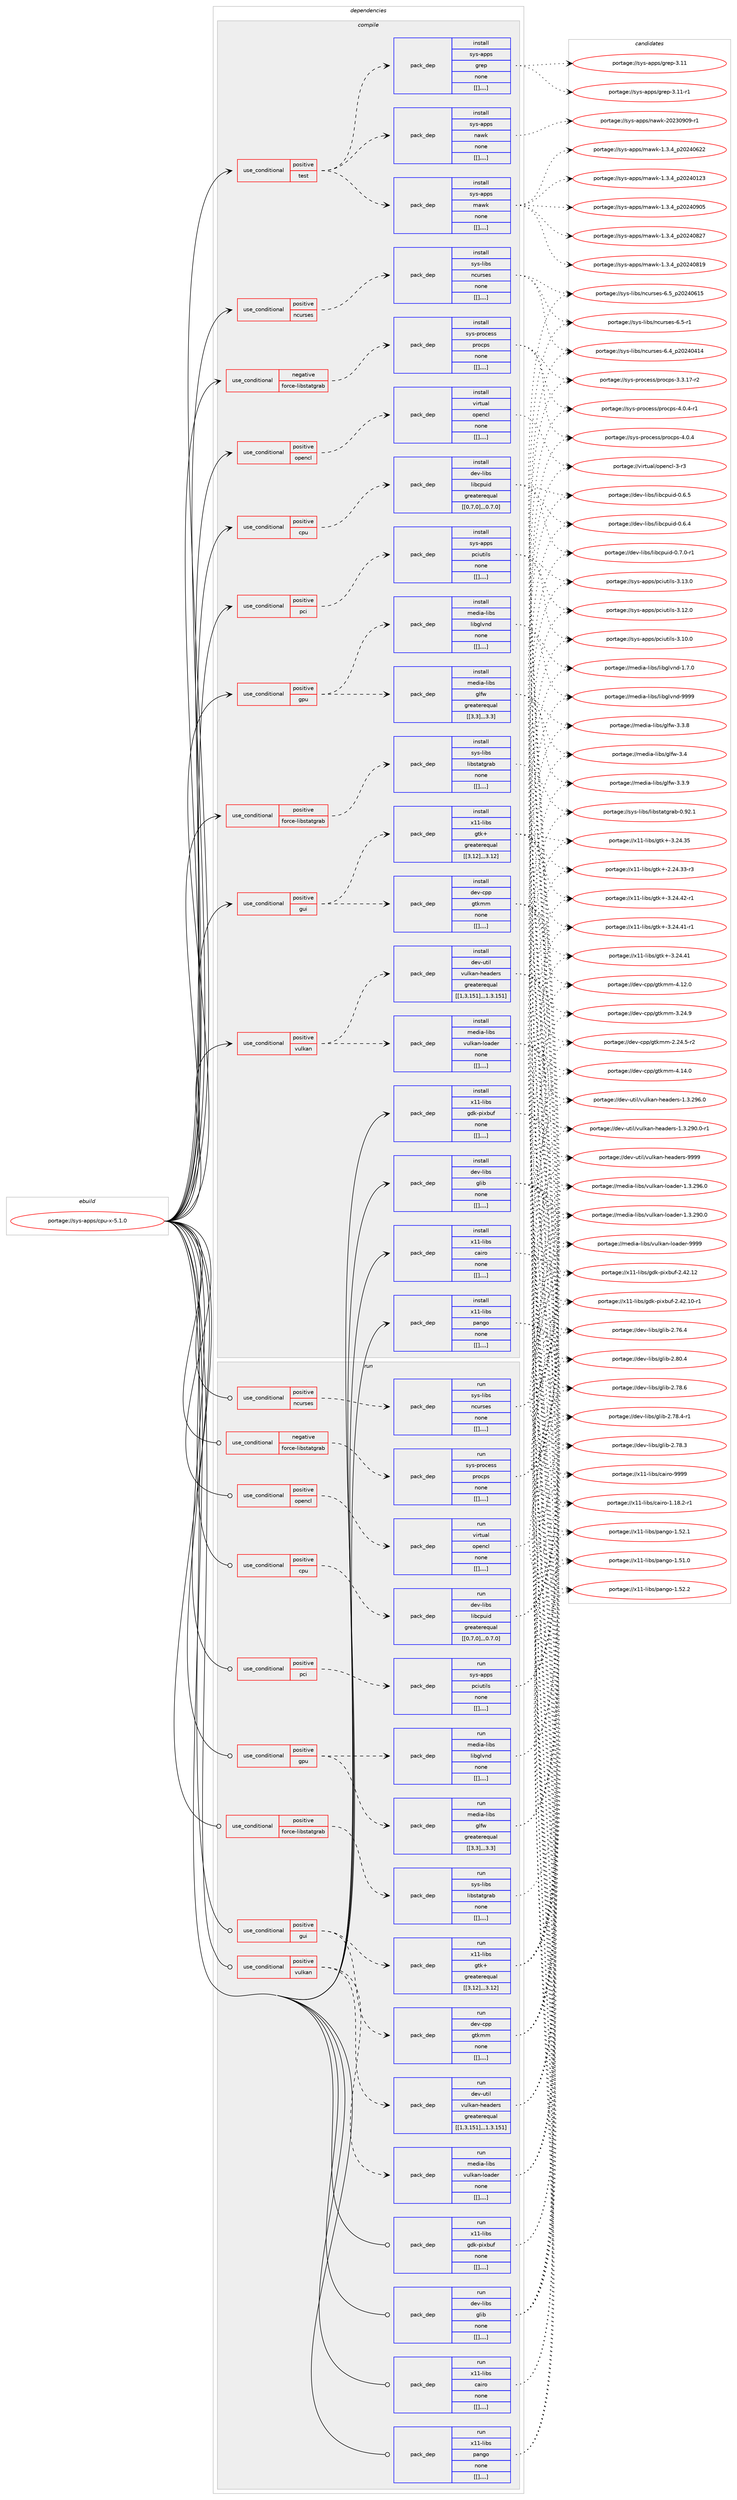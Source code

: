 digraph prolog {

# *************
# Graph options
# *************

newrank=true;
concentrate=true;
compound=true;
graph [rankdir=LR,fontname=Helvetica,fontsize=10,ranksep=1.5];#, ranksep=2.5, nodesep=0.2];
edge  [arrowhead=vee];
node  [fontname=Helvetica,fontsize=10];

# **********
# The ebuild
# **********

subgraph cluster_leftcol {
color=gray;
label=<<i>ebuild</i>>;
id [label="portage://sys-apps/cpu-x-5.1.0", color=red, width=4, href="../sys-apps/cpu-x-5.1.0.svg"];
}

# ****************
# The dependencies
# ****************

subgraph cluster_midcol {
color=gray;
label=<<i>dependencies</i>>;
subgraph cluster_compile {
fillcolor="#eeeeee";
style=filled;
label=<<i>compile</i>>;
subgraph cond223 {
dependency1030 [label=<<TABLE BORDER="0" CELLBORDER="1" CELLSPACING="0" CELLPADDING="4"><TR><TD ROWSPAN="3" CELLPADDING="10">use_conditional</TD></TR><TR><TD>negative</TD></TR><TR><TD>force-libstatgrab</TD></TR></TABLE>>, shape=none, color=red];
subgraph pack802 {
dependency1031 [label=<<TABLE BORDER="0" CELLBORDER="1" CELLSPACING="0" CELLPADDING="4" WIDTH="220"><TR><TD ROWSPAN="6" CELLPADDING="30">pack_dep</TD></TR><TR><TD WIDTH="110">install</TD></TR><TR><TD>sys-process</TD></TR><TR><TD>procps</TD></TR><TR><TD>none</TD></TR><TR><TD>[[],,,,]</TD></TR></TABLE>>, shape=none, color=blue];
}
dependency1030:e -> dependency1031:w [weight=20,style="dashed",arrowhead="vee"];
}
id:e -> dependency1030:w [weight=20,style="solid",arrowhead="vee"];
subgraph cond224 {
dependency1032 [label=<<TABLE BORDER="0" CELLBORDER="1" CELLSPACING="0" CELLPADDING="4"><TR><TD ROWSPAN="3" CELLPADDING="10">use_conditional</TD></TR><TR><TD>positive</TD></TR><TR><TD>cpu</TD></TR></TABLE>>, shape=none, color=red];
subgraph pack803 {
dependency1033 [label=<<TABLE BORDER="0" CELLBORDER="1" CELLSPACING="0" CELLPADDING="4" WIDTH="220"><TR><TD ROWSPAN="6" CELLPADDING="30">pack_dep</TD></TR><TR><TD WIDTH="110">install</TD></TR><TR><TD>dev-libs</TD></TR><TR><TD>libcpuid</TD></TR><TR><TD>greaterequal</TD></TR><TR><TD>[[0,7,0],,,0.7.0]</TD></TR></TABLE>>, shape=none, color=blue];
}
dependency1032:e -> dependency1033:w [weight=20,style="dashed",arrowhead="vee"];
}
id:e -> dependency1032:w [weight=20,style="solid",arrowhead="vee"];
subgraph cond225 {
dependency1034 [label=<<TABLE BORDER="0" CELLBORDER="1" CELLSPACING="0" CELLPADDING="4"><TR><TD ROWSPAN="3" CELLPADDING="10">use_conditional</TD></TR><TR><TD>positive</TD></TR><TR><TD>force-libstatgrab</TD></TR></TABLE>>, shape=none, color=red];
subgraph pack804 {
dependency1035 [label=<<TABLE BORDER="0" CELLBORDER="1" CELLSPACING="0" CELLPADDING="4" WIDTH="220"><TR><TD ROWSPAN="6" CELLPADDING="30">pack_dep</TD></TR><TR><TD WIDTH="110">install</TD></TR><TR><TD>sys-libs</TD></TR><TR><TD>libstatgrab</TD></TR><TR><TD>none</TD></TR><TR><TD>[[],,,,]</TD></TR></TABLE>>, shape=none, color=blue];
}
dependency1034:e -> dependency1035:w [weight=20,style="dashed",arrowhead="vee"];
}
id:e -> dependency1034:w [weight=20,style="solid",arrowhead="vee"];
subgraph cond227 {
dependency1038 [label=<<TABLE BORDER="0" CELLBORDER="1" CELLSPACING="0" CELLPADDING="4"><TR><TD ROWSPAN="3" CELLPADDING="10">use_conditional</TD></TR><TR><TD>positive</TD></TR><TR><TD>gpu</TD></TR></TABLE>>, shape=none, color=red];
subgraph pack806 {
dependency1039 [label=<<TABLE BORDER="0" CELLBORDER="1" CELLSPACING="0" CELLPADDING="4" WIDTH="220"><TR><TD ROWSPAN="6" CELLPADDING="30">pack_dep</TD></TR><TR><TD WIDTH="110">install</TD></TR><TR><TD>media-libs</TD></TR><TR><TD>glfw</TD></TR><TR><TD>greaterequal</TD></TR><TR><TD>[[3,3],,,3.3]</TD></TR></TABLE>>, shape=none, color=blue];
}
dependency1038:e -> dependency1039:w [weight=20,style="dashed",arrowhead="vee"];
subgraph pack807 {
dependency1041 [label=<<TABLE BORDER="0" CELLBORDER="1" CELLSPACING="0" CELLPADDING="4" WIDTH="220"><TR><TD ROWSPAN="6" CELLPADDING="30">pack_dep</TD></TR><TR><TD WIDTH="110">install</TD></TR><TR><TD>media-libs</TD></TR><TR><TD>libglvnd</TD></TR><TR><TD>none</TD></TR><TR><TD>[[],,,,]</TD></TR></TABLE>>, shape=none, color=blue];
}
dependency1038:e -> dependency1041:w [weight=20,style="dashed",arrowhead="vee"];
}
id:e -> dependency1038:w [weight=20,style="solid",arrowhead="vee"];
subgraph cond229 {
dependency1045 [label=<<TABLE BORDER="0" CELLBORDER="1" CELLSPACING="0" CELLPADDING="4"><TR><TD ROWSPAN="3" CELLPADDING="10">use_conditional</TD></TR><TR><TD>positive</TD></TR><TR><TD>gui</TD></TR></TABLE>>, shape=none, color=red];
subgraph pack811 {
dependency1046 [label=<<TABLE BORDER="0" CELLBORDER="1" CELLSPACING="0" CELLPADDING="4" WIDTH="220"><TR><TD ROWSPAN="6" CELLPADDING="30">pack_dep</TD></TR><TR><TD WIDTH="110">install</TD></TR><TR><TD>dev-cpp</TD></TR><TR><TD>gtkmm</TD></TR><TR><TD>none</TD></TR><TR><TD>[[],,,,]</TD></TR></TABLE>>, shape=none, color=blue];
}
dependency1045:e -> dependency1046:w [weight=20,style="dashed",arrowhead="vee"];
subgraph pack814 {
dependency1049 [label=<<TABLE BORDER="0" CELLBORDER="1" CELLSPACING="0" CELLPADDING="4" WIDTH="220"><TR><TD ROWSPAN="6" CELLPADDING="30">pack_dep</TD></TR><TR><TD WIDTH="110">install</TD></TR><TR><TD>x11-libs</TD></TR><TR><TD>gtk+</TD></TR><TR><TD>greaterequal</TD></TR><TR><TD>[[3,12],,,3.12]</TD></TR></TABLE>>, shape=none, color=blue];
}
dependency1045:e -> dependency1049:w [weight=20,style="dashed",arrowhead="vee"];
}
id:e -> dependency1045:w [weight=20,style="solid",arrowhead="vee"];
subgraph cond231 {
dependency1052 [label=<<TABLE BORDER="0" CELLBORDER="1" CELLSPACING="0" CELLPADDING="4"><TR><TD ROWSPAN="3" CELLPADDING="10">use_conditional</TD></TR><TR><TD>positive</TD></TR><TR><TD>ncurses</TD></TR></TABLE>>, shape=none, color=red];
subgraph pack817 {
dependency1054 [label=<<TABLE BORDER="0" CELLBORDER="1" CELLSPACING="0" CELLPADDING="4" WIDTH="220"><TR><TD ROWSPAN="6" CELLPADDING="30">pack_dep</TD></TR><TR><TD WIDTH="110">install</TD></TR><TR><TD>sys-libs</TD></TR><TR><TD>ncurses</TD></TR><TR><TD>none</TD></TR><TR><TD>[[],,,,]</TD></TR></TABLE>>, shape=none, color=blue];
}
dependency1052:e -> dependency1054:w [weight=20,style="dashed",arrowhead="vee"];
}
id:e -> dependency1052:w [weight=20,style="solid",arrowhead="vee"];
subgraph cond234 {
dependency1058 [label=<<TABLE BORDER="0" CELLBORDER="1" CELLSPACING="0" CELLPADDING="4"><TR><TD ROWSPAN="3" CELLPADDING="10">use_conditional</TD></TR><TR><TD>positive</TD></TR><TR><TD>opencl</TD></TR></TABLE>>, shape=none, color=red];
subgraph pack820 {
dependency1060 [label=<<TABLE BORDER="0" CELLBORDER="1" CELLSPACING="0" CELLPADDING="4" WIDTH="220"><TR><TD ROWSPAN="6" CELLPADDING="30">pack_dep</TD></TR><TR><TD WIDTH="110">install</TD></TR><TR><TD>virtual</TD></TR><TR><TD>opencl</TD></TR><TR><TD>none</TD></TR><TR><TD>[[],,,,]</TD></TR></TABLE>>, shape=none, color=blue];
}
dependency1058:e -> dependency1060:w [weight=20,style="dashed",arrowhead="vee"];
}
id:e -> dependency1058:w [weight=20,style="solid",arrowhead="vee"];
subgraph cond235 {
dependency1062 [label=<<TABLE BORDER="0" CELLBORDER="1" CELLSPACING="0" CELLPADDING="4"><TR><TD ROWSPAN="3" CELLPADDING="10">use_conditional</TD></TR><TR><TD>positive</TD></TR><TR><TD>pci</TD></TR></TABLE>>, shape=none, color=red];
subgraph pack822 {
dependency1063 [label=<<TABLE BORDER="0" CELLBORDER="1" CELLSPACING="0" CELLPADDING="4" WIDTH="220"><TR><TD ROWSPAN="6" CELLPADDING="30">pack_dep</TD></TR><TR><TD WIDTH="110">install</TD></TR><TR><TD>sys-apps</TD></TR><TR><TD>pciutils</TD></TR><TR><TD>none</TD></TR><TR><TD>[[],,,,]</TD></TR></TABLE>>, shape=none, color=blue];
}
dependency1062:e -> dependency1063:w [weight=20,style="dashed",arrowhead="vee"];
}
id:e -> dependency1062:w [weight=20,style="solid",arrowhead="vee"];
subgraph cond237 {
dependency1067 [label=<<TABLE BORDER="0" CELLBORDER="1" CELLSPACING="0" CELLPADDING="4"><TR><TD ROWSPAN="3" CELLPADDING="10">use_conditional</TD></TR><TR><TD>positive</TD></TR><TR><TD>test</TD></TR></TABLE>>, shape=none, color=red];
subgraph pack825 {
dependency1069 [label=<<TABLE BORDER="0" CELLBORDER="1" CELLSPACING="0" CELLPADDING="4" WIDTH="220"><TR><TD ROWSPAN="6" CELLPADDING="30">pack_dep</TD></TR><TR><TD WIDTH="110">install</TD></TR><TR><TD>sys-apps</TD></TR><TR><TD>grep</TD></TR><TR><TD>none</TD></TR><TR><TD>[[],,,,]</TD></TR></TABLE>>, shape=none, color=blue];
}
dependency1067:e -> dependency1069:w [weight=20,style="dashed",arrowhead="vee"];
subgraph pack827 {
dependency1070 [label=<<TABLE BORDER="0" CELLBORDER="1" CELLSPACING="0" CELLPADDING="4" WIDTH="220"><TR><TD ROWSPAN="6" CELLPADDING="30">pack_dep</TD></TR><TR><TD WIDTH="110">install</TD></TR><TR><TD>sys-apps</TD></TR><TR><TD>mawk</TD></TR><TR><TD>none</TD></TR><TR><TD>[[],,,,]</TD></TR></TABLE>>, shape=none, color=blue];
}
dependency1067:e -> dependency1070:w [weight=20,style="dashed",arrowhead="vee"];
subgraph pack828 {
dependency1071 [label=<<TABLE BORDER="0" CELLBORDER="1" CELLSPACING="0" CELLPADDING="4" WIDTH="220"><TR><TD ROWSPAN="6" CELLPADDING="30">pack_dep</TD></TR><TR><TD WIDTH="110">install</TD></TR><TR><TD>sys-apps</TD></TR><TR><TD>nawk</TD></TR><TR><TD>none</TD></TR><TR><TD>[[],,,,]</TD></TR></TABLE>>, shape=none, color=blue];
}
dependency1067:e -> dependency1071:w [weight=20,style="dashed",arrowhead="vee"];
}
id:e -> dependency1067:w [weight=20,style="solid",arrowhead="vee"];
subgraph cond238 {
dependency1072 [label=<<TABLE BORDER="0" CELLBORDER="1" CELLSPACING="0" CELLPADDING="4"><TR><TD ROWSPAN="3" CELLPADDING="10">use_conditional</TD></TR><TR><TD>positive</TD></TR><TR><TD>vulkan</TD></TR></TABLE>>, shape=none, color=red];
subgraph pack829 {
dependency1073 [label=<<TABLE BORDER="0" CELLBORDER="1" CELLSPACING="0" CELLPADDING="4" WIDTH="220"><TR><TD ROWSPAN="6" CELLPADDING="30">pack_dep</TD></TR><TR><TD WIDTH="110">install</TD></TR><TR><TD>media-libs</TD></TR><TR><TD>vulkan-loader</TD></TR><TR><TD>none</TD></TR><TR><TD>[[],,,,]</TD></TR></TABLE>>, shape=none, color=blue];
}
dependency1072:e -> dependency1073:w [weight=20,style="dashed",arrowhead="vee"];
subgraph pack830 {
dependency1074 [label=<<TABLE BORDER="0" CELLBORDER="1" CELLSPACING="0" CELLPADDING="4" WIDTH="220"><TR><TD ROWSPAN="6" CELLPADDING="30">pack_dep</TD></TR><TR><TD WIDTH="110">install</TD></TR><TR><TD>dev-util</TD></TR><TR><TD>vulkan-headers</TD></TR><TR><TD>greaterequal</TD></TR><TR><TD>[[1,3,151],,,1.3.151]</TD></TR></TABLE>>, shape=none, color=blue];
}
dependency1072:e -> dependency1074:w [weight=20,style="dashed",arrowhead="vee"];
}
id:e -> dependency1072:w [weight=20,style="solid",arrowhead="vee"];
subgraph pack831 {
dependency1075 [label=<<TABLE BORDER="0" CELLBORDER="1" CELLSPACING="0" CELLPADDING="4" WIDTH="220"><TR><TD ROWSPAN="6" CELLPADDING="30">pack_dep</TD></TR><TR><TD WIDTH="110">install</TD></TR><TR><TD>dev-libs</TD></TR><TR><TD>glib</TD></TR><TR><TD>none</TD></TR><TR><TD>[[],,,,]</TD></TR></TABLE>>, shape=none, color=blue];
}
id:e -> dependency1075:w [weight=20,style="solid",arrowhead="vee"];
subgraph pack832 {
dependency1076 [label=<<TABLE BORDER="0" CELLBORDER="1" CELLSPACING="0" CELLPADDING="4" WIDTH="220"><TR><TD ROWSPAN="6" CELLPADDING="30">pack_dep</TD></TR><TR><TD WIDTH="110">install</TD></TR><TR><TD>x11-libs</TD></TR><TR><TD>cairo</TD></TR><TR><TD>none</TD></TR><TR><TD>[[],,,,]</TD></TR></TABLE>>, shape=none, color=blue];
}
id:e -> dependency1076:w [weight=20,style="solid",arrowhead="vee"];
subgraph pack834 {
dependency1078 [label=<<TABLE BORDER="0" CELLBORDER="1" CELLSPACING="0" CELLPADDING="4" WIDTH="220"><TR><TD ROWSPAN="6" CELLPADDING="30">pack_dep</TD></TR><TR><TD WIDTH="110">install</TD></TR><TR><TD>x11-libs</TD></TR><TR><TD>gdk-pixbuf</TD></TR><TR><TD>none</TD></TR><TR><TD>[[],,,,]</TD></TR></TABLE>>, shape=none, color=blue];
}
id:e -> dependency1078:w [weight=20,style="solid",arrowhead="vee"];
subgraph pack835 {
dependency1079 [label=<<TABLE BORDER="0" CELLBORDER="1" CELLSPACING="0" CELLPADDING="4" WIDTH="220"><TR><TD ROWSPAN="6" CELLPADDING="30">pack_dep</TD></TR><TR><TD WIDTH="110">install</TD></TR><TR><TD>x11-libs</TD></TR><TR><TD>pango</TD></TR><TR><TD>none</TD></TR><TR><TD>[[],,,,]</TD></TR></TABLE>>, shape=none, color=blue];
}
id:e -> dependency1079:w [weight=20,style="solid",arrowhead="vee"];
}
subgraph cluster_compileandrun {
fillcolor="#eeeeee";
style=filled;
label=<<i>compile and run</i>>;
}
subgraph cluster_run {
fillcolor="#eeeeee";
style=filled;
label=<<i>run</i>>;
subgraph cond239 {
dependency1081 [label=<<TABLE BORDER="0" CELLBORDER="1" CELLSPACING="0" CELLPADDING="4"><TR><TD ROWSPAN="3" CELLPADDING="10">use_conditional</TD></TR><TR><TD>negative</TD></TR><TR><TD>force-libstatgrab</TD></TR></TABLE>>, shape=none, color=red];
subgraph pack837 {
dependency1082 [label=<<TABLE BORDER="0" CELLBORDER="1" CELLSPACING="0" CELLPADDING="4" WIDTH="220"><TR><TD ROWSPAN="6" CELLPADDING="30">pack_dep</TD></TR><TR><TD WIDTH="110">run</TD></TR><TR><TD>sys-process</TD></TR><TR><TD>procps</TD></TR><TR><TD>none</TD></TR><TR><TD>[[],,,,]</TD></TR></TABLE>>, shape=none, color=blue];
}
dependency1081:e -> dependency1082:w [weight=20,style="dashed",arrowhead="vee"];
}
id:e -> dependency1081:w [weight=20,style="solid",arrowhead="odot"];
subgraph cond240 {
dependency1083 [label=<<TABLE BORDER="0" CELLBORDER="1" CELLSPACING="0" CELLPADDING="4"><TR><TD ROWSPAN="3" CELLPADDING="10">use_conditional</TD></TR><TR><TD>positive</TD></TR><TR><TD>cpu</TD></TR></TABLE>>, shape=none, color=red];
subgraph pack838 {
dependency1084 [label=<<TABLE BORDER="0" CELLBORDER="1" CELLSPACING="0" CELLPADDING="4" WIDTH="220"><TR><TD ROWSPAN="6" CELLPADDING="30">pack_dep</TD></TR><TR><TD WIDTH="110">run</TD></TR><TR><TD>dev-libs</TD></TR><TR><TD>libcpuid</TD></TR><TR><TD>greaterequal</TD></TR><TR><TD>[[0,7,0],,,0.7.0]</TD></TR></TABLE>>, shape=none, color=blue];
}
dependency1083:e -> dependency1084:w [weight=20,style="dashed",arrowhead="vee"];
}
id:e -> dependency1083:w [weight=20,style="solid",arrowhead="odot"];
subgraph cond241 {
dependency1085 [label=<<TABLE BORDER="0" CELLBORDER="1" CELLSPACING="0" CELLPADDING="4"><TR><TD ROWSPAN="3" CELLPADDING="10">use_conditional</TD></TR><TR><TD>positive</TD></TR><TR><TD>force-libstatgrab</TD></TR></TABLE>>, shape=none, color=red];
subgraph pack839 {
dependency1086 [label=<<TABLE BORDER="0" CELLBORDER="1" CELLSPACING="0" CELLPADDING="4" WIDTH="220"><TR><TD ROWSPAN="6" CELLPADDING="30">pack_dep</TD></TR><TR><TD WIDTH="110">run</TD></TR><TR><TD>sys-libs</TD></TR><TR><TD>libstatgrab</TD></TR><TR><TD>none</TD></TR><TR><TD>[[],,,,]</TD></TR></TABLE>>, shape=none, color=blue];
}
dependency1085:e -> dependency1086:w [weight=20,style="dashed",arrowhead="vee"];
}
id:e -> dependency1085:w [weight=20,style="solid",arrowhead="odot"];
subgraph cond242 {
dependency1087 [label=<<TABLE BORDER="0" CELLBORDER="1" CELLSPACING="0" CELLPADDING="4"><TR><TD ROWSPAN="3" CELLPADDING="10">use_conditional</TD></TR><TR><TD>positive</TD></TR><TR><TD>gpu</TD></TR></TABLE>>, shape=none, color=red];
subgraph pack840 {
dependency1088 [label=<<TABLE BORDER="0" CELLBORDER="1" CELLSPACING="0" CELLPADDING="4" WIDTH="220"><TR><TD ROWSPAN="6" CELLPADDING="30">pack_dep</TD></TR><TR><TD WIDTH="110">run</TD></TR><TR><TD>media-libs</TD></TR><TR><TD>glfw</TD></TR><TR><TD>greaterequal</TD></TR><TR><TD>[[3,3],,,3.3]</TD></TR></TABLE>>, shape=none, color=blue];
}
dependency1087:e -> dependency1088:w [weight=20,style="dashed",arrowhead="vee"];
subgraph pack841 {
dependency1089 [label=<<TABLE BORDER="0" CELLBORDER="1" CELLSPACING="0" CELLPADDING="4" WIDTH="220"><TR><TD ROWSPAN="6" CELLPADDING="30">pack_dep</TD></TR><TR><TD WIDTH="110">run</TD></TR><TR><TD>media-libs</TD></TR><TR><TD>libglvnd</TD></TR><TR><TD>none</TD></TR><TR><TD>[[],,,,]</TD></TR></TABLE>>, shape=none, color=blue];
}
dependency1087:e -> dependency1089:w [weight=20,style="dashed",arrowhead="vee"];
}
id:e -> dependency1087:w [weight=20,style="solid",arrowhead="odot"];
subgraph cond243 {
dependency1090 [label=<<TABLE BORDER="0" CELLBORDER="1" CELLSPACING="0" CELLPADDING="4"><TR><TD ROWSPAN="3" CELLPADDING="10">use_conditional</TD></TR><TR><TD>positive</TD></TR><TR><TD>gui</TD></TR></TABLE>>, shape=none, color=red];
subgraph pack842 {
dependency1091 [label=<<TABLE BORDER="0" CELLBORDER="1" CELLSPACING="0" CELLPADDING="4" WIDTH="220"><TR><TD ROWSPAN="6" CELLPADDING="30">pack_dep</TD></TR><TR><TD WIDTH="110">run</TD></TR><TR><TD>dev-cpp</TD></TR><TR><TD>gtkmm</TD></TR><TR><TD>none</TD></TR><TR><TD>[[],,,,]</TD></TR></TABLE>>, shape=none, color=blue];
}
dependency1090:e -> dependency1091:w [weight=20,style="dashed",arrowhead="vee"];
subgraph pack844 {
dependency1093 [label=<<TABLE BORDER="0" CELLBORDER="1" CELLSPACING="0" CELLPADDING="4" WIDTH="220"><TR><TD ROWSPAN="6" CELLPADDING="30">pack_dep</TD></TR><TR><TD WIDTH="110">run</TD></TR><TR><TD>x11-libs</TD></TR><TR><TD>gtk+</TD></TR><TR><TD>greaterequal</TD></TR><TR><TD>[[3,12],,,3.12]</TD></TR></TABLE>>, shape=none, color=blue];
}
dependency1090:e -> dependency1093:w [weight=20,style="dashed",arrowhead="vee"];
}
id:e -> dependency1090:w [weight=20,style="solid",arrowhead="odot"];
subgraph cond244 {
dependency1095 [label=<<TABLE BORDER="0" CELLBORDER="1" CELLSPACING="0" CELLPADDING="4"><TR><TD ROWSPAN="3" CELLPADDING="10">use_conditional</TD></TR><TR><TD>positive</TD></TR><TR><TD>ncurses</TD></TR></TABLE>>, shape=none, color=red];
subgraph pack847 {
dependency1096 [label=<<TABLE BORDER="0" CELLBORDER="1" CELLSPACING="0" CELLPADDING="4" WIDTH="220"><TR><TD ROWSPAN="6" CELLPADDING="30">pack_dep</TD></TR><TR><TD WIDTH="110">run</TD></TR><TR><TD>sys-libs</TD></TR><TR><TD>ncurses</TD></TR><TR><TD>none</TD></TR><TR><TD>[[],,,,]</TD></TR></TABLE>>, shape=none, color=blue];
}
dependency1095:e -> dependency1096:w [weight=20,style="dashed",arrowhead="vee"];
}
id:e -> dependency1095:w [weight=20,style="solid",arrowhead="odot"];
subgraph cond245 {
dependency1099 [label=<<TABLE BORDER="0" CELLBORDER="1" CELLSPACING="0" CELLPADDING="4"><TR><TD ROWSPAN="3" CELLPADDING="10">use_conditional</TD></TR><TR><TD>positive</TD></TR><TR><TD>opencl</TD></TR></TABLE>>, shape=none, color=red];
subgraph pack849 {
dependency1100 [label=<<TABLE BORDER="0" CELLBORDER="1" CELLSPACING="0" CELLPADDING="4" WIDTH="220"><TR><TD ROWSPAN="6" CELLPADDING="30">pack_dep</TD></TR><TR><TD WIDTH="110">run</TD></TR><TR><TD>virtual</TD></TR><TR><TD>opencl</TD></TR><TR><TD>none</TD></TR><TR><TD>[[],,,,]</TD></TR></TABLE>>, shape=none, color=blue];
}
dependency1099:e -> dependency1100:w [weight=20,style="dashed",arrowhead="vee"];
}
id:e -> dependency1099:w [weight=20,style="solid",arrowhead="odot"];
subgraph cond246 {
dependency1101 [label=<<TABLE BORDER="0" CELLBORDER="1" CELLSPACING="0" CELLPADDING="4"><TR><TD ROWSPAN="3" CELLPADDING="10">use_conditional</TD></TR><TR><TD>positive</TD></TR><TR><TD>pci</TD></TR></TABLE>>, shape=none, color=red];
subgraph pack850 {
dependency1102 [label=<<TABLE BORDER="0" CELLBORDER="1" CELLSPACING="0" CELLPADDING="4" WIDTH="220"><TR><TD ROWSPAN="6" CELLPADDING="30">pack_dep</TD></TR><TR><TD WIDTH="110">run</TD></TR><TR><TD>sys-apps</TD></TR><TR><TD>pciutils</TD></TR><TR><TD>none</TD></TR><TR><TD>[[],,,,]</TD></TR></TABLE>>, shape=none, color=blue];
}
dependency1101:e -> dependency1102:w [weight=20,style="dashed",arrowhead="vee"];
}
id:e -> dependency1101:w [weight=20,style="solid",arrowhead="odot"];
subgraph cond247 {
dependency1103 [label=<<TABLE BORDER="0" CELLBORDER="1" CELLSPACING="0" CELLPADDING="4"><TR><TD ROWSPAN="3" CELLPADDING="10">use_conditional</TD></TR><TR><TD>positive</TD></TR><TR><TD>vulkan</TD></TR></TABLE>>, shape=none, color=red];
subgraph pack851 {
dependency1105 [label=<<TABLE BORDER="0" CELLBORDER="1" CELLSPACING="0" CELLPADDING="4" WIDTH="220"><TR><TD ROWSPAN="6" CELLPADDING="30">pack_dep</TD></TR><TR><TD WIDTH="110">run</TD></TR><TR><TD>media-libs</TD></TR><TR><TD>vulkan-loader</TD></TR><TR><TD>none</TD></TR><TR><TD>[[],,,,]</TD></TR></TABLE>>, shape=none, color=blue];
}
dependency1103:e -> dependency1105:w [weight=20,style="dashed",arrowhead="vee"];
subgraph pack853 {
dependency1107 [label=<<TABLE BORDER="0" CELLBORDER="1" CELLSPACING="0" CELLPADDING="4" WIDTH="220"><TR><TD ROWSPAN="6" CELLPADDING="30">pack_dep</TD></TR><TR><TD WIDTH="110">run</TD></TR><TR><TD>dev-util</TD></TR><TR><TD>vulkan-headers</TD></TR><TR><TD>greaterequal</TD></TR><TR><TD>[[1,3,151],,,1.3.151]</TD></TR></TABLE>>, shape=none, color=blue];
}
dependency1103:e -> dependency1107:w [weight=20,style="dashed",arrowhead="vee"];
}
id:e -> dependency1103:w [weight=20,style="solid",arrowhead="odot"];
subgraph pack855 {
dependency1110 [label=<<TABLE BORDER="0" CELLBORDER="1" CELLSPACING="0" CELLPADDING="4" WIDTH="220"><TR><TD ROWSPAN="6" CELLPADDING="30">pack_dep</TD></TR><TR><TD WIDTH="110">run</TD></TR><TR><TD>dev-libs</TD></TR><TR><TD>glib</TD></TR><TR><TD>none</TD></TR><TR><TD>[[],,,,]</TD></TR></TABLE>>, shape=none, color=blue];
}
id:e -> dependency1110:w [weight=20,style="solid",arrowhead="odot"];
subgraph pack858 {
dependency1115 [label=<<TABLE BORDER="0" CELLBORDER="1" CELLSPACING="0" CELLPADDING="4" WIDTH="220"><TR><TD ROWSPAN="6" CELLPADDING="30">pack_dep</TD></TR><TR><TD WIDTH="110">run</TD></TR><TR><TD>x11-libs</TD></TR><TR><TD>cairo</TD></TR><TR><TD>none</TD></TR><TR><TD>[[],,,,]</TD></TR></TABLE>>, shape=none, color=blue];
}
id:e -> dependency1115:w [weight=20,style="solid",arrowhead="odot"];
subgraph pack860 {
dependency1117 [label=<<TABLE BORDER="0" CELLBORDER="1" CELLSPACING="0" CELLPADDING="4" WIDTH="220"><TR><TD ROWSPAN="6" CELLPADDING="30">pack_dep</TD></TR><TR><TD WIDTH="110">run</TD></TR><TR><TD>x11-libs</TD></TR><TR><TD>gdk-pixbuf</TD></TR><TR><TD>none</TD></TR><TR><TD>[[],,,,]</TD></TR></TABLE>>, shape=none, color=blue];
}
id:e -> dependency1117:w [weight=20,style="solid",arrowhead="odot"];
subgraph pack863 {
dependency1121 [label=<<TABLE BORDER="0" CELLBORDER="1" CELLSPACING="0" CELLPADDING="4" WIDTH="220"><TR><TD ROWSPAN="6" CELLPADDING="30">pack_dep</TD></TR><TR><TD WIDTH="110">run</TD></TR><TR><TD>x11-libs</TD></TR><TR><TD>pango</TD></TR><TR><TD>none</TD></TR><TR><TD>[[],,,,]</TD></TR></TABLE>>, shape=none, color=blue];
}
id:e -> dependency1121:w [weight=20,style="solid",arrowhead="odot"];
}
}

# **************
# The candidates
# **************

subgraph cluster_choices {
rank=same;
color=gray;
label=<<i>candidates</i>>;

subgraph choice822 {
color=black;
nodesep=1;
choice115121115451121141119910111511547112114111991121154552464846524511449 [label="portage://sys-process/procps-4.0.4-r1", color=red, width=4,href="../sys-process/procps-4.0.4-r1.svg"];
choice11512111545112114111991011151154711211411199112115455246484652 [label="portage://sys-process/procps-4.0.4", color=red, width=4,href="../sys-process/procps-4.0.4.svg"];
choice11512111545112114111991011151154711211411199112115455146514649554511450 [label="portage://sys-process/procps-3.3.17-r2", color=red, width=4,href="../sys-process/procps-3.3.17-r2.svg"];
dependency1031:e -> choice115121115451121141119910111511547112114111991121154552464846524511449:w [style=dotted,weight="100"];
dependency1031:e -> choice11512111545112114111991011151154711211411199112115455246484652:w [style=dotted,weight="100"];
dependency1031:e -> choice11512111545112114111991011151154711211411199112115455146514649554511450:w [style=dotted,weight="100"];
}
subgraph choice824 {
color=black;
nodesep=1;
choice10010111845108105981154710810598991121171051004548465546484511449 [label="portage://dev-libs/libcpuid-0.7.0-r1", color=red, width=4,href="../dev-libs/libcpuid-0.7.0-r1.svg"];
choice1001011184510810598115471081059899112117105100454846544653 [label="portage://dev-libs/libcpuid-0.6.5", color=red, width=4,href="../dev-libs/libcpuid-0.6.5.svg"];
choice1001011184510810598115471081059899112117105100454846544652 [label="portage://dev-libs/libcpuid-0.6.4", color=red, width=4,href="../dev-libs/libcpuid-0.6.4.svg"];
dependency1033:e -> choice10010111845108105981154710810598991121171051004548465546484511449:w [style=dotted,weight="100"];
dependency1033:e -> choice1001011184510810598115471081059899112117105100454846544653:w [style=dotted,weight="100"];
dependency1033:e -> choice1001011184510810598115471081059899112117105100454846544652:w [style=dotted,weight="100"];
}
subgraph choice826 {
color=black;
nodesep=1;
choice1151211154510810598115471081059811511697116103114979845484657504649 [label="portage://sys-libs/libstatgrab-0.92.1", color=red, width=4,href="../sys-libs/libstatgrab-0.92.1.svg"];
dependency1035:e -> choice1151211154510810598115471081059811511697116103114979845484657504649:w [style=dotted,weight="100"];
}
subgraph choice828 {
color=black;
nodesep=1;
choice1091011001059745108105981154710310810211945514652 [label="portage://media-libs/glfw-3.4", color=red, width=4,href="../media-libs/glfw-3.4.svg"];
choice10910110010597451081059811547103108102119455146514657 [label="portage://media-libs/glfw-3.3.9", color=red, width=4,href="../media-libs/glfw-3.3.9.svg"];
choice10910110010597451081059811547103108102119455146514656 [label="portage://media-libs/glfw-3.3.8", color=red, width=4,href="../media-libs/glfw-3.3.8.svg"];
dependency1039:e -> choice1091011001059745108105981154710310810211945514652:w [style=dotted,weight="100"];
dependency1039:e -> choice10910110010597451081059811547103108102119455146514657:w [style=dotted,weight="100"];
dependency1039:e -> choice10910110010597451081059811547103108102119455146514656:w [style=dotted,weight="100"];
}
subgraph choice830 {
color=black;
nodesep=1;
choice10910110010597451081059811547108105981031081181101004557575757 [label="portage://media-libs/libglvnd-9999", color=red, width=4,href="../media-libs/libglvnd-9999.svg"];
choice1091011001059745108105981154710810598103108118110100454946554648 [label="portage://media-libs/libglvnd-1.7.0", color=red, width=4,href="../media-libs/libglvnd-1.7.0.svg"];
dependency1041:e -> choice10910110010597451081059811547108105981031081181101004557575757:w [style=dotted,weight="100"];
dependency1041:e -> choice1091011001059745108105981154710810598103108118110100454946554648:w [style=dotted,weight="100"];
}
subgraph choice832 {
color=black;
nodesep=1;
choice10010111845991121124710311610710910945524649524648 [label="portage://dev-cpp/gtkmm-4.14.0", color=red, width=4,href="../dev-cpp/gtkmm-4.14.0.svg"];
choice10010111845991121124710311610710910945524649504648 [label="portage://dev-cpp/gtkmm-4.12.0", color=red, width=4,href="../dev-cpp/gtkmm-4.12.0.svg"];
choice10010111845991121124710311610710910945514650524657 [label="portage://dev-cpp/gtkmm-3.24.9", color=red, width=4,href="../dev-cpp/gtkmm-3.24.9.svg"];
choice100101118459911211247103116107109109455046505246534511450 [label="portage://dev-cpp/gtkmm-2.24.5-r2", color=red, width=4,href="../dev-cpp/gtkmm-2.24.5-r2.svg"];
dependency1046:e -> choice10010111845991121124710311610710910945524649524648:w [style=dotted,weight="100"];
dependency1046:e -> choice10010111845991121124710311610710910945524649504648:w [style=dotted,weight="100"];
dependency1046:e -> choice10010111845991121124710311610710910945514650524657:w [style=dotted,weight="100"];
dependency1046:e -> choice100101118459911211247103116107109109455046505246534511450:w [style=dotted,weight="100"];
}
subgraph choice837 {
color=black;
nodesep=1;
choice12049494510810598115471031161074345514650524652504511449 [label="portage://x11-libs/gtk+-3.24.42-r1", color=red, width=4,href="../x11-libs/gtk+-3.24.42-r1.svg"];
choice12049494510810598115471031161074345514650524652494511449 [label="portage://x11-libs/gtk+-3.24.41-r1", color=red, width=4,href="../x11-libs/gtk+-3.24.41-r1.svg"];
choice1204949451081059811547103116107434551465052465249 [label="portage://x11-libs/gtk+-3.24.41", color=red, width=4,href="../x11-libs/gtk+-3.24.41.svg"];
choice1204949451081059811547103116107434551465052465153 [label="portage://x11-libs/gtk+-3.24.35", color=red, width=4,href="../x11-libs/gtk+-3.24.35.svg"];
choice12049494510810598115471031161074345504650524651514511451 [label="portage://x11-libs/gtk+-2.24.33-r3", color=red, width=4,href="../x11-libs/gtk+-2.24.33-r3.svg"];
dependency1049:e -> choice12049494510810598115471031161074345514650524652504511449:w [style=dotted,weight="100"];
dependency1049:e -> choice12049494510810598115471031161074345514650524652494511449:w [style=dotted,weight="100"];
dependency1049:e -> choice1204949451081059811547103116107434551465052465249:w [style=dotted,weight="100"];
dependency1049:e -> choice1204949451081059811547103116107434551465052465153:w [style=dotted,weight="100"];
dependency1049:e -> choice12049494510810598115471031161074345504650524651514511451:w [style=dotted,weight="100"];
}
subgraph choice845 {
color=black;
nodesep=1;
choice1151211154510810598115471109911711411510111545544653951125048505248544953 [label="portage://sys-libs/ncurses-6.5_p20240615", color=red, width=4,href="../sys-libs/ncurses-6.5_p20240615.svg"];
choice11512111545108105981154711099117114115101115455446534511449 [label="portage://sys-libs/ncurses-6.5-r1", color=red, width=4,href="../sys-libs/ncurses-6.5-r1.svg"];
choice1151211154510810598115471109911711411510111545544652951125048505248524952 [label="portage://sys-libs/ncurses-6.4_p20240414", color=red, width=4,href="../sys-libs/ncurses-6.4_p20240414.svg"];
dependency1054:e -> choice1151211154510810598115471109911711411510111545544653951125048505248544953:w [style=dotted,weight="100"];
dependency1054:e -> choice11512111545108105981154711099117114115101115455446534511449:w [style=dotted,weight="100"];
dependency1054:e -> choice1151211154510810598115471109911711411510111545544652951125048505248524952:w [style=dotted,weight="100"];
}
subgraph choice853 {
color=black;
nodesep=1;
choice11810511411611797108471111121011109910845514511451 [label="portage://virtual/opencl-3-r3", color=red, width=4,href="../virtual/opencl-3-r3.svg"];
dependency1060:e -> choice11810511411611797108471111121011109910845514511451:w [style=dotted,weight="100"];
}
subgraph choice855 {
color=black;
nodesep=1;
choice1151211154597112112115471129910511711610510811545514649514648 [label="portage://sys-apps/pciutils-3.13.0", color=red, width=4,href="../sys-apps/pciutils-3.13.0.svg"];
choice1151211154597112112115471129910511711610510811545514649504648 [label="portage://sys-apps/pciutils-3.12.0", color=red, width=4,href="../sys-apps/pciutils-3.12.0.svg"];
choice1151211154597112112115471129910511711610510811545514649484648 [label="portage://sys-apps/pciutils-3.10.0", color=red, width=4,href="../sys-apps/pciutils-3.10.0.svg"];
dependency1063:e -> choice1151211154597112112115471129910511711610510811545514649514648:w [style=dotted,weight="100"];
dependency1063:e -> choice1151211154597112112115471129910511711610510811545514649504648:w [style=dotted,weight="100"];
dependency1063:e -> choice1151211154597112112115471129910511711610510811545514649484648:w [style=dotted,weight="100"];
}
subgraph choice861 {
color=black;
nodesep=1;
choice11512111545971121121154710311410111245514649494511449 [label="portage://sys-apps/grep-3.11-r1", color=red, width=4,href="../sys-apps/grep-3.11-r1.svg"];
choice1151211154597112112115471031141011124551464949 [label="portage://sys-apps/grep-3.11", color=red, width=4,href="../sys-apps/grep-3.11.svg"];
dependency1069:e -> choice11512111545971121121154710311410111245514649494511449:w [style=dotted,weight="100"];
dependency1069:e -> choice1151211154597112112115471031141011124551464949:w [style=dotted,weight="100"];
}
subgraph choice862 {
color=black;
nodesep=1;
choice11512111545971121121154710997119107454946514652951125048505248574853 [label="portage://sys-apps/mawk-1.3.4_p20240905", color=red, width=4,href="../sys-apps/mawk-1.3.4_p20240905.svg"];
choice11512111545971121121154710997119107454946514652951125048505248565055 [label="portage://sys-apps/mawk-1.3.4_p20240827", color=red, width=4,href="../sys-apps/mawk-1.3.4_p20240827.svg"];
choice11512111545971121121154710997119107454946514652951125048505248564957 [label="portage://sys-apps/mawk-1.3.4_p20240819", color=red, width=4,href="../sys-apps/mawk-1.3.4_p20240819.svg"];
choice11512111545971121121154710997119107454946514652951125048505248545050 [label="portage://sys-apps/mawk-1.3.4_p20240622", color=red, width=4,href="../sys-apps/mawk-1.3.4_p20240622.svg"];
choice11512111545971121121154710997119107454946514652951125048505248495051 [label="portage://sys-apps/mawk-1.3.4_p20240123", color=red, width=4,href="../sys-apps/mawk-1.3.4_p20240123.svg"];
dependency1070:e -> choice11512111545971121121154710997119107454946514652951125048505248574853:w [style=dotted,weight="100"];
dependency1070:e -> choice11512111545971121121154710997119107454946514652951125048505248565055:w [style=dotted,weight="100"];
dependency1070:e -> choice11512111545971121121154710997119107454946514652951125048505248564957:w [style=dotted,weight="100"];
dependency1070:e -> choice11512111545971121121154710997119107454946514652951125048505248545050:w [style=dotted,weight="100"];
dependency1070:e -> choice11512111545971121121154710997119107454946514652951125048505248495051:w [style=dotted,weight="100"];
}
subgraph choice863 {
color=black;
nodesep=1;
choice115121115459711211211547110971191074550485051485748574511449 [label="portage://sys-apps/nawk-20230909-r1", color=red, width=4,href="../sys-apps/nawk-20230909-r1.svg"];
dependency1071:e -> choice115121115459711211211547110971191074550485051485748574511449:w [style=dotted,weight="100"];
}
subgraph choice864 {
color=black;
nodesep=1;
choice109101100105974510810598115471181171081079711045108111971001011144557575757 [label="portage://media-libs/vulkan-loader-9999", color=red, width=4,href="../media-libs/vulkan-loader-9999.svg"];
choice1091011001059745108105981154711811710810797110451081119710010111445494651465057544648 [label="portage://media-libs/vulkan-loader-1.3.296.0", color=red, width=4,href="../media-libs/vulkan-loader-1.3.296.0.svg"];
choice1091011001059745108105981154711811710810797110451081119710010111445494651465057484648 [label="portage://media-libs/vulkan-loader-1.3.290.0", color=red, width=4,href="../media-libs/vulkan-loader-1.3.290.0.svg"];
dependency1073:e -> choice109101100105974510810598115471181171081079711045108111971001011144557575757:w [style=dotted,weight="100"];
dependency1073:e -> choice1091011001059745108105981154711811710810797110451081119710010111445494651465057544648:w [style=dotted,weight="100"];
dependency1073:e -> choice1091011001059745108105981154711811710810797110451081119710010111445494651465057484648:w [style=dotted,weight="100"];
}
subgraph choice865 {
color=black;
nodesep=1;
choice10010111845117116105108471181171081079711045104101971001011141154557575757 [label="portage://dev-util/vulkan-headers-9999", color=red, width=4,href="../dev-util/vulkan-headers-9999.svg"];
choice100101118451171161051084711811710810797110451041019710010111411545494651465057544648 [label="portage://dev-util/vulkan-headers-1.3.296.0", color=red, width=4,href="../dev-util/vulkan-headers-1.3.296.0.svg"];
choice1001011184511711610510847118117108107971104510410197100101114115454946514650574846484511449 [label="portage://dev-util/vulkan-headers-1.3.290.0-r1", color=red, width=4,href="../dev-util/vulkan-headers-1.3.290.0-r1.svg"];
dependency1074:e -> choice10010111845117116105108471181171081079711045104101971001011141154557575757:w [style=dotted,weight="100"];
dependency1074:e -> choice100101118451171161051084711811710810797110451041019710010111411545494651465057544648:w [style=dotted,weight="100"];
dependency1074:e -> choice1001011184511711610510847118117108107971104510410197100101114115454946514650574846484511449:w [style=dotted,weight="100"];
}
subgraph choice866 {
color=black;
nodesep=1;
choice1001011184510810598115471031081059845504656484652 [label="portage://dev-libs/glib-2.80.4", color=red, width=4,href="../dev-libs/glib-2.80.4.svg"];
choice1001011184510810598115471031081059845504655564654 [label="portage://dev-libs/glib-2.78.6", color=red, width=4,href="../dev-libs/glib-2.78.6.svg"];
choice10010111845108105981154710310810598455046555646524511449 [label="portage://dev-libs/glib-2.78.4-r1", color=red, width=4,href="../dev-libs/glib-2.78.4-r1.svg"];
choice1001011184510810598115471031081059845504655564651 [label="portage://dev-libs/glib-2.78.3", color=red, width=4,href="../dev-libs/glib-2.78.3.svg"];
choice1001011184510810598115471031081059845504655544652 [label="portage://dev-libs/glib-2.76.4", color=red, width=4,href="../dev-libs/glib-2.76.4.svg"];
dependency1075:e -> choice1001011184510810598115471031081059845504656484652:w [style=dotted,weight="100"];
dependency1075:e -> choice1001011184510810598115471031081059845504655564654:w [style=dotted,weight="100"];
dependency1075:e -> choice10010111845108105981154710310810598455046555646524511449:w [style=dotted,weight="100"];
dependency1075:e -> choice1001011184510810598115471031081059845504655564651:w [style=dotted,weight="100"];
dependency1075:e -> choice1001011184510810598115471031081059845504655544652:w [style=dotted,weight="100"];
}
subgraph choice867 {
color=black;
nodesep=1;
choice120494945108105981154799971051141114557575757 [label="portage://x11-libs/cairo-9999", color=red, width=4,href="../x11-libs/cairo-9999.svg"];
choice12049494510810598115479997105114111454946495646504511449 [label="portage://x11-libs/cairo-1.18.2-r1", color=red, width=4,href="../x11-libs/cairo-1.18.2-r1.svg"];
dependency1076:e -> choice120494945108105981154799971051141114557575757:w [style=dotted,weight="100"];
dependency1076:e -> choice12049494510810598115479997105114111454946495646504511449:w [style=dotted,weight="100"];
}
subgraph choice868 {
color=black;
nodesep=1;
choice120494945108105981154710310010745112105120981171024550465250464950 [label="portage://x11-libs/gdk-pixbuf-2.42.12", color=red, width=4,href="../x11-libs/gdk-pixbuf-2.42.12.svg"];
choice1204949451081059811547103100107451121051209811710245504652504649484511449 [label="portage://x11-libs/gdk-pixbuf-2.42.10-r1", color=red, width=4,href="../x11-libs/gdk-pixbuf-2.42.10-r1.svg"];
dependency1078:e -> choice120494945108105981154710310010745112105120981171024550465250464950:w [style=dotted,weight="100"];
dependency1078:e -> choice1204949451081059811547103100107451121051209811710245504652504649484511449:w [style=dotted,weight="100"];
}
subgraph choice869 {
color=black;
nodesep=1;
choice12049494510810598115471129711010311145494653504650 [label="portage://x11-libs/pango-1.52.2", color=red, width=4,href="../x11-libs/pango-1.52.2.svg"];
choice12049494510810598115471129711010311145494653504649 [label="portage://x11-libs/pango-1.52.1", color=red, width=4,href="../x11-libs/pango-1.52.1.svg"];
choice12049494510810598115471129711010311145494653494648 [label="portage://x11-libs/pango-1.51.0", color=red, width=4,href="../x11-libs/pango-1.51.0.svg"];
dependency1079:e -> choice12049494510810598115471129711010311145494653504650:w [style=dotted,weight="100"];
dependency1079:e -> choice12049494510810598115471129711010311145494653504649:w [style=dotted,weight="100"];
dependency1079:e -> choice12049494510810598115471129711010311145494653494648:w [style=dotted,weight="100"];
}
subgraph choice870 {
color=black;
nodesep=1;
choice115121115451121141119910111511547112114111991121154552464846524511449 [label="portage://sys-process/procps-4.0.4-r1", color=red, width=4,href="../sys-process/procps-4.0.4-r1.svg"];
choice11512111545112114111991011151154711211411199112115455246484652 [label="portage://sys-process/procps-4.0.4", color=red, width=4,href="../sys-process/procps-4.0.4.svg"];
choice11512111545112114111991011151154711211411199112115455146514649554511450 [label="portage://sys-process/procps-3.3.17-r2", color=red, width=4,href="../sys-process/procps-3.3.17-r2.svg"];
dependency1082:e -> choice115121115451121141119910111511547112114111991121154552464846524511449:w [style=dotted,weight="100"];
dependency1082:e -> choice11512111545112114111991011151154711211411199112115455246484652:w [style=dotted,weight="100"];
dependency1082:e -> choice11512111545112114111991011151154711211411199112115455146514649554511450:w [style=dotted,weight="100"];
}
subgraph choice872 {
color=black;
nodesep=1;
choice10010111845108105981154710810598991121171051004548465546484511449 [label="portage://dev-libs/libcpuid-0.7.0-r1", color=red, width=4,href="../dev-libs/libcpuid-0.7.0-r1.svg"];
choice1001011184510810598115471081059899112117105100454846544653 [label="portage://dev-libs/libcpuid-0.6.5", color=red, width=4,href="../dev-libs/libcpuid-0.6.5.svg"];
choice1001011184510810598115471081059899112117105100454846544652 [label="portage://dev-libs/libcpuid-0.6.4", color=red, width=4,href="../dev-libs/libcpuid-0.6.4.svg"];
dependency1084:e -> choice10010111845108105981154710810598991121171051004548465546484511449:w [style=dotted,weight="100"];
dependency1084:e -> choice1001011184510810598115471081059899112117105100454846544653:w [style=dotted,weight="100"];
dependency1084:e -> choice1001011184510810598115471081059899112117105100454846544652:w [style=dotted,weight="100"];
}
subgraph choice873 {
color=black;
nodesep=1;
choice1151211154510810598115471081059811511697116103114979845484657504649 [label="portage://sys-libs/libstatgrab-0.92.1", color=red, width=4,href="../sys-libs/libstatgrab-0.92.1.svg"];
dependency1086:e -> choice1151211154510810598115471081059811511697116103114979845484657504649:w [style=dotted,weight="100"];
}
subgraph choice876 {
color=black;
nodesep=1;
choice1091011001059745108105981154710310810211945514652 [label="portage://media-libs/glfw-3.4", color=red, width=4,href="../media-libs/glfw-3.4.svg"];
choice10910110010597451081059811547103108102119455146514657 [label="portage://media-libs/glfw-3.3.9", color=red, width=4,href="../media-libs/glfw-3.3.9.svg"];
choice10910110010597451081059811547103108102119455146514656 [label="portage://media-libs/glfw-3.3.8", color=red, width=4,href="../media-libs/glfw-3.3.8.svg"];
dependency1088:e -> choice1091011001059745108105981154710310810211945514652:w [style=dotted,weight="100"];
dependency1088:e -> choice10910110010597451081059811547103108102119455146514657:w [style=dotted,weight="100"];
dependency1088:e -> choice10910110010597451081059811547103108102119455146514656:w [style=dotted,weight="100"];
}
subgraph choice878 {
color=black;
nodesep=1;
choice10910110010597451081059811547108105981031081181101004557575757 [label="portage://media-libs/libglvnd-9999", color=red, width=4,href="../media-libs/libglvnd-9999.svg"];
choice1091011001059745108105981154710810598103108118110100454946554648 [label="portage://media-libs/libglvnd-1.7.0", color=red, width=4,href="../media-libs/libglvnd-1.7.0.svg"];
dependency1089:e -> choice10910110010597451081059811547108105981031081181101004557575757:w [style=dotted,weight="100"];
dependency1089:e -> choice1091011001059745108105981154710810598103108118110100454946554648:w [style=dotted,weight="100"];
}
subgraph choice880 {
color=black;
nodesep=1;
choice10010111845991121124710311610710910945524649524648 [label="portage://dev-cpp/gtkmm-4.14.0", color=red, width=4,href="../dev-cpp/gtkmm-4.14.0.svg"];
choice10010111845991121124710311610710910945524649504648 [label="portage://dev-cpp/gtkmm-4.12.0", color=red, width=4,href="../dev-cpp/gtkmm-4.12.0.svg"];
choice10010111845991121124710311610710910945514650524657 [label="portage://dev-cpp/gtkmm-3.24.9", color=red, width=4,href="../dev-cpp/gtkmm-3.24.9.svg"];
choice100101118459911211247103116107109109455046505246534511450 [label="portage://dev-cpp/gtkmm-2.24.5-r2", color=red, width=4,href="../dev-cpp/gtkmm-2.24.5-r2.svg"];
dependency1091:e -> choice10010111845991121124710311610710910945524649524648:w [style=dotted,weight="100"];
dependency1091:e -> choice10010111845991121124710311610710910945524649504648:w [style=dotted,weight="100"];
dependency1091:e -> choice10010111845991121124710311610710910945514650524657:w [style=dotted,weight="100"];
dependency1091:e -> choice100101118459911211247103116107109109455046505246534511450:w [style=dotted,weight="100"];
}
subgraph choice881 {
color=black;
nodesep=1;
choice12049494510810598115471031161074345514650524652504511449 [label="portage://x11-libs/gtk+-3.24.42-r1", color=red, width=4,href="../x11-libs/gtk+-3.24.42-r1.svg"];
choice12049494510810598115471031161074345514650524652494511449 [label="portage://x11-libs/gtk+-3.24.41-r1", color=red, width=4,href="../x11-libs/gtk+-3.24.41-r1.svg"];
choice1204949451081059811547103116107434551465052465249 [label="portage://x11-libs/gtk+-3.24.41", color=red, width=4,href="../x11-libs/gtk+-3.24.41.svg"];
choice1204949451081059811547103116107434551465052465153 [label="portage://x11-libs/gtk+-3.24.35", color=red, width=4,href="../x11-libs/gtk+-3.24.35.svg"];
choice12049494510810598115471031161074345504650524651514511451 [label="portage://x11-libs/gtk+-2.24.33-r3", color=red, width=4,href="../x11-libs/gtk+-2.24.33-r3.svg"];
dependency1093:e -> choice12049494510810598115471031161074345514650524652504511449:w [style=dotted,weight="100"];
dependency1093:e -> choice12049494510810598115471031161074345514650524652494511449:w [style=dotted,weight="100"];
dependency1093:e -> choice1204949451081059811547103116107434551465052465249:w [style=dotted,weight="100"];
dependency1093:e -> choice1204949451081059811547103116107434551465052465153:w [style=dotted,weight="100"];
dependency1093:e -> choice12049494510810598115471031161074345504650524651514511451:w [style=dotted,weight="100"];
}
subgraph choice882 {
color=black;
nodesep=1;
choice1151211154510810598115471109911711411510111545544653951125048505248544953 [label="portage://sys-libs/ncurses-6.5_p20240615", color=red, width=4,href="../sys-libs/ncurses-6.5_p20240615.svg"];
choice11512111545108105981154711099117114115101115455446534511449 [label="portage://sys-libs/ncurses-6.5-r1", color=red, width=4,href="../sys-libs/ncurses-6.5-r1.svg"];
choice1151211154510810598115471109911711411510111545544652951125048505248524952 [label="portage://sys-libs/ncurses-6.4_p20240414", color=red, width=4,href="../sys-libs/ncurses-6.4_p20240414.svg"];
dependency1096:e -> choice1151211154510810598115471109911711411510111545544653951125048505248544953:w [style=dotted,weight="100"];
dependency1096:e -> choice11512111545108105981154711099117114115101115455446534511449:w [style=dotted,weight="100"];
dependency1096:e -> choice1151211154510810598115471109911711411510111545544652951125048505248524952:w [style=dotted,weight="100"];
}
subgraph choice883 {
color=black;
nodesep=1;
choice11810511411611797108471111121011109910845514511451 [label="portage://virtual/opencl-3-r3", color=red, width=4,href="../virtual/opencl-3-r3.svg"];
dependency1100:e -> choice11810511411611797108471111121011109910845514511451:w [style=dotted,weight="100"];
}
subgraph choice885 {
color=black;
nodesep=1;
choice1151211154597112112115471129910511711610510811545514649514648 [label="portage://sys-apps/pciutils-3.13.0", color=red, width=4,href="../sys-apps/pciutils-3.13.0.svg"];
choice1151211154597112112115471129910511711610510811545514649504648 [label="portage://sys-apps/pciutils-3.12.0", color=red, width=4,href="../sys-apps/pciutils-3.12.0.svg"];
choice1151211154597112112115471129910511711610510811545514649484648 [label="portage://sys-apps/pciutils-3.10.0", color=red, width=4,href="../sys-apps/pciutils-3.10.0.svg"];
dependency1102:e -> choice1151211154597112112115471129910511711610510811545514649514648:w [style=dotted,weight="100"];
dependency1102:e -> choice1151211154597112112115471129910511711610510811545514649504648:w [style=dotted,weight="100"];
dependency1102:e -> choice1151211154597112112115471129910511711610510811545514649484648:w [style=dotted,weight="100"];
}
subgraph choice887 {
color=black;
nodesep=1;
choice109101100105974510810598115471181171081079711045108111971001011144557575757 [label="portage://media-libs/vulkan-loader-9999", color=red, width=4,href="../media-libs/vulkan-loader-9999.svg"];
choice1091011001059745108105981154711811710810797110451081119710010111445494651465057544648 [label="portage://media-libs/vulkan-loader-1.3.296.0", color=red, width=4,href="../media-libs/vulkan-loader-1.3.296.0.svg"];
choice1091011001059745108105981154711811710810797110451081119710010111445494651465057484648 [label="portage://media-libs/vulkan-loader-1.3.290.0", color=red, width=4,href="../media-libs/vulkan-loader-1.3.290.0.svg"];
dependency1105:e -> choice109101100105974510810598115471181171081079711045108111971001011144557575757:w [style=dotted,weight="100"];
dependency1105:e -> choice1091011001059745108105981154711811710810797110451081119710010111445494651465057544648:w [style=dotted,weight="100"];
dependency1105:e -> choice1091011001059745108105981154711811710810797110451081119710010111445494651465057484648:w [style=dotted,weight="100"];
}
subgraph choice889 {
color=black;
nodesep=1;
choice10010111845117116105108471181171081079711045104101971001011141154557575757 [label="portage://dev-util/vulkan-headers-9999", color=red, width=4,href="../dev-util/vulkan-headers-9999.svg"];
choice100101118451171161051084711811710810797110451041019710010111411545494651465057544648 [label="portage://dev-util/vulkan-headers-1.3.296.0", color=red, width=4,href="../dev-util/vulkan-headers-1.3.296.0.svg"];
choice1001011184511711610510847118117108107971104510410197100101114115454946514650574846484511449 [label="portage://dev-util/vulkan-headers-1.3.290.0-r1", color=red, width=4,href="../dev-util/vulkan-headers-1.3.290.0-r1.svg"];
dependency1107:e -> choice10010111845117116105108471181171081079711045104101971001011141154557575757:w [style=dotted,weight="100"];
dependency1107:e -> choice100101118451171161051084711811710810797110451041019710010111411545494651465057544648:w [style=dotted,weight="100"];
dependency1107:e -> choice1001011184511711610510847118117108107971104510410197100101114115454946514650574846484511449:w [style=dotted,weight="100"];
}
subgraph choice891 {
color=black;
nodesep=1;
choice1001011184510810598115471031081059845504656484652 [label="portage://dev-libs/glib-2.80.4", color=red, width=4,href="../dev-libs/glib-2.80.4.svg"];
choice1001011184510810598115471031081059845504655564654 [label="portage://dev-libs/glib-2.78.6", color=red, width=4,href="../dev-libs/glib-2.78.6.svg"];
choice10010111845108105981154710310810598455046555646524511449 [label="portage://dev-libs/glib-2.78.4-r1", color=red, width=4,href="../dev-libs/glib-2.78.4-r1.svg"];
choice1001011184510810598115471031081059845504655564651 [label="portage://dev-libs/glib-2.78.3", color=red, width=4,href="../dev-libs/glib-2.78.3.svg"];
choice1001011184510810598115471031081059845504655544652 [label="portage://dev-libs/glib-2.76.4", color=red, width=4,href="../dev-libs/glib-2.76.4.svg"];
dependency1110:e -> choice1001011184510810598115471031081059845504656484652:w [style=dotted,weight="100"];
dependency1110:e -> choice1001011184510810598115471031081059845504655564654:w [style=dotted,weight="100"];
dependency1110:e -> choice10010111845108105981154710310810598455046555646524511449:w [style=dotted,weight="100"];
dependency1110:e -> choice1001011184510810598115471031081059845504655564651:w [style=dotted,weight="100"];
dependency1110:e -> choice1001011184510810598115471031081059845504655544652:w [style=dotted,weight="100"];
}
subgraph choice894 {
color=black;
nodesep=1;
choice120494945108105981154799971051141114557575757 [label="portage://x11-libs/cairo-9999", color=red, width=4,href="../x11-libs/cairo-9999.svg"];
choice12049494510810598115479997105114111454946495646504511449 [label="portage://x11-libs/cairo-1.18.2-r1", color=red, width=4,href="../x11-libs/cairo-1.18.2-r1.svg"];
dependency1115:e -> choice120494945108105981154799971051141114557575757:w [style=dotted,weight="100"];
dependency1115:e -> choice12049494510810598115479997105114111454946495646504511449:w [style=dotted,weight="100"];
}
subgraph choice895 {
color=black;
nodesep=1;
choice120494945108105981154710310010745112105120981171024550465250464950 [label="portage://x11-libs/gdk-pixbuf-2.42.12", color=red, width=4,href="../x11-libs/gdk-pixbuf-2.42.12.svg"];
choice1204949451081059811547103100107451121051209811710245504652504649484511449 [label="portage://x11-libs/gdk-pixbuf-2.42.10-r1", color=red, width=4,href="../x11-libs/gdk-pixbuf-2.42.10-r1.svg"];
dependency1117:e -> choice120494945108105981154710310010745112105120981171024550465250464950:w [style=dotted,weight="100"];
dependency1117:e -> choice1204949451081059811547103100107451121051209811710245504652504649484511449:w [style=dotted,weight="100"];
}
subgraph choice897 {
color=black;
nodesep=1;
choice12049494510810598115471129711010311145494653504650 [label="portage://x11-libs/pango-1.52.2", color=red, width=4,href="../x11-libs/pango-1.52.2.svg"];
choice12049494510810598115471129711010311145494653504649 [label="portage://x11-libs/pango-1.52.1", color=red, width=4,href="../x11-libs/pango-1.52.1.svg"];
choice12049494510810598115471129711010311145494653494648 [label="portage://x11-libs/pango-1.51.0", color=red, width=4,href="../x11-libs/pango-1.51.0.svg"];
dependency1121:e -> choice12049494510810598115471129711010311145494653504650:w [style=dotted,weight="100"];
dependency1121:e -> choice12049494510810598115471129711010311145494653504649:w [style=dotted,weight="100"];
dependency1121:e -> choice12049494510810598115471129711010311145494653494648:w [style=dotted,weight="100"];
}
}

}
